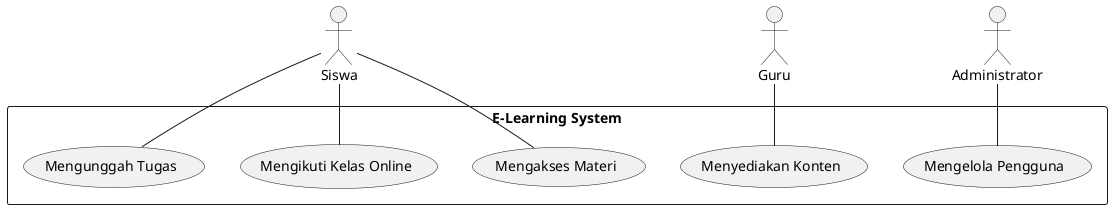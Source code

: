 @startuml
' Use Case Diagram
actor "Siswa" as S
actor "Guru" as G
actor "Administrator" as A

rectangle "E-Learning System" {
  usecase "Mengakses Materi" as UC1
  usecase "Mengikuti Kelas Online" as UC2
  usecase "Mengunggah Tugas" as UC3
  usecase "Menyediakan Konten" as UC4
  usecase "Mengelola Pengguna" as UC5
}

S -- UC1
S -- UC2
S -- UC3
G -- UC4
A -- UC5
@enduml